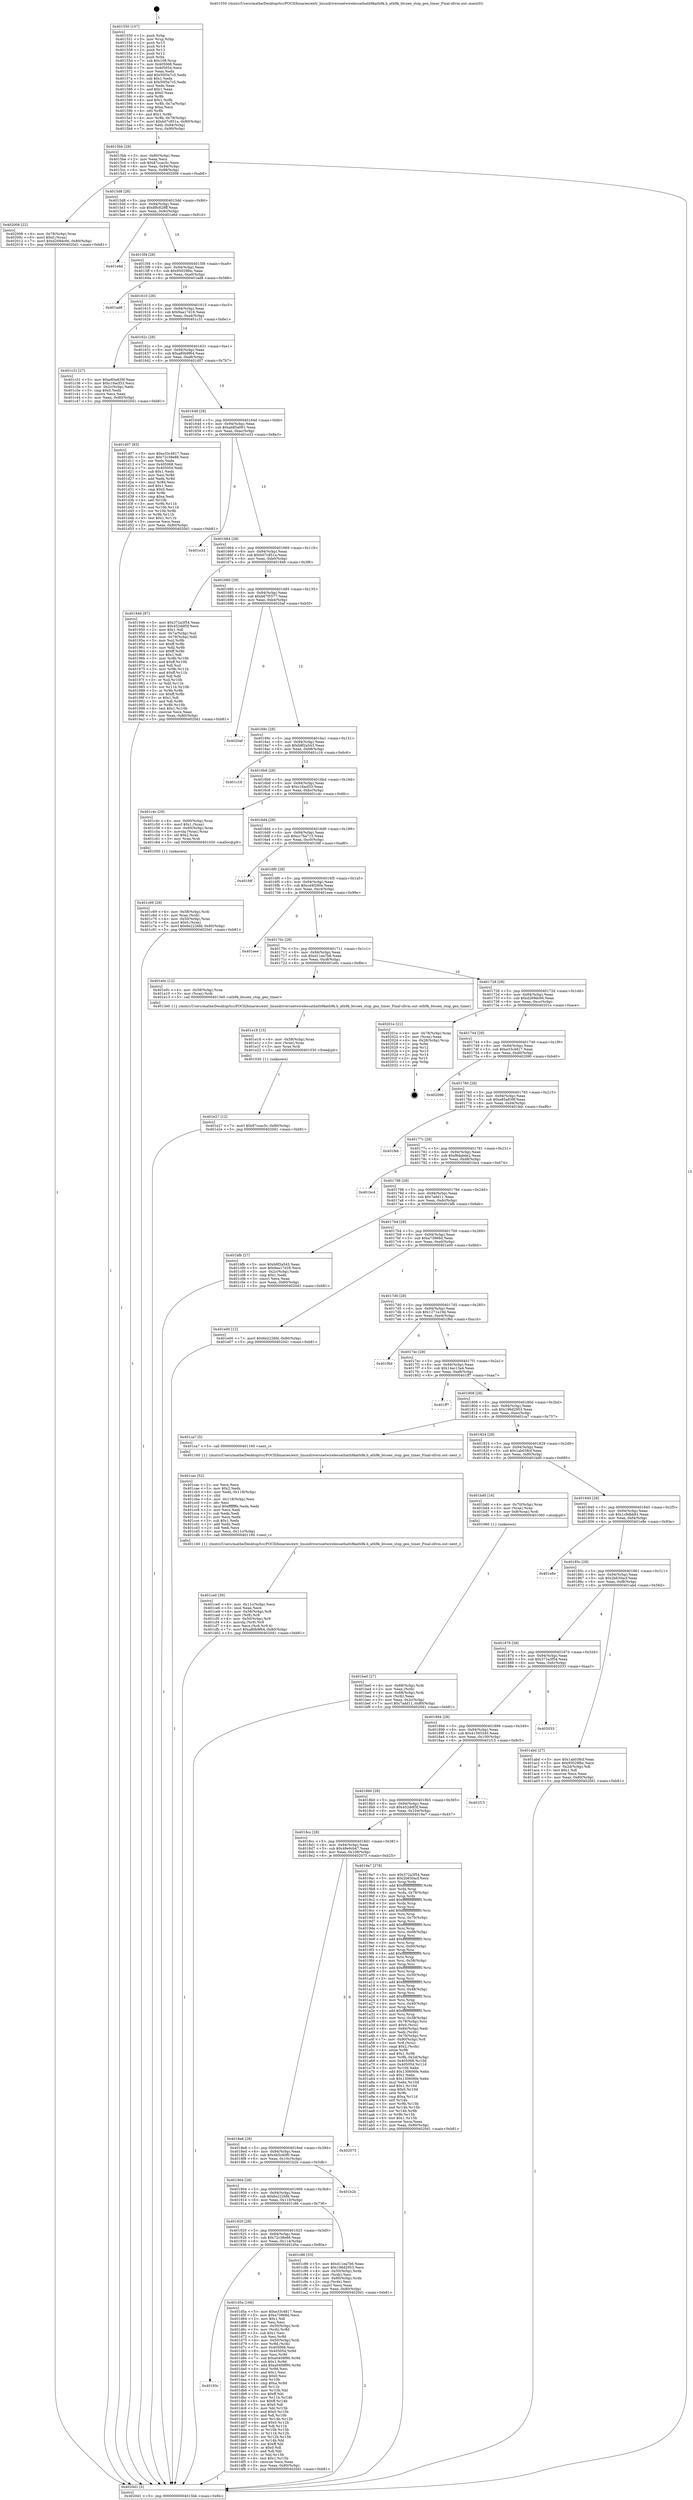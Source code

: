 digraph "0x401550" {
  label = "0x401550 (/mnt/c/Users/mathe/Desktop/tcc/POCII/binaries/extr_linuxdriversnetwirelessathath9kath9k.h_ath9k_btcoex_stop_gen_timer_Final-ollvm.out::main(0))"
  labelloc = "t"
  node[shape=record]

  Entry [label="",width=0.3,height=0.3,shape=circle,fillcolor=black,style=filled]
  "0x4015bb" [label="{
     0x4015bb [29]\l
     | [instrs]\l
     &nbsp;&nbsp;0x4015bb \<+3\>: mov -0x80(%rbp),%eax\l
     &nbsp;&nbsp;0x4015be \<+2\>: mov %eax,%ecx\l
     &nbsp;&nbsp;0x4015c0 \<+6\>: sub $0x87ccac5c,%ecx\l
     &nbsp;&nbsp;0x4015c6 \<+6\>: mov %eax,-0x94(%rbp)\l
     &nbsp;&nbsp;0x4015cc \<+6\>: mov %ecx,-0x98(%rbp)\l
     &nbsp;&nbsp;0x4015d2 \<+6\>: je 0000000000402008 \<main+0xab8\>\l
  }"]
  "0x402008" [label="{
     0x402008 [22]\l
     | [instrs]\l
     &nbsp;&nbsp;0x402008 \<+4\>: mov -0x78(%rbp),%rax\l
     &nbsp;&nbsp;0x40200c \<+6\>: movl $0x0,(%rax)\l
     &nbsp;&nbsp;0x402012 \<+7\>: movl $0xd269dc66,-0x80(%rbp)\l
     &nbsp;&nbsp;0x402019 \<+5\>: jmp 00000000004020d1 \<main+0xb81\>\l
  }"]
  "0x4015d8" [label="{
     0x4015d8 [28]\l
     | [instrs]\l
     &nbsp;&nbsp;0x4015d8 \<+5\>: jmp 00000000004015dd \<main+0x8d\>\l
     &nbsp;&nbsp;0x4015dd \<+6\>: mov -0x94(%rbp),%eax\l
     &nbsp;&nbsp;0x4015e3 \<+5\>: sub $0x88c828ff,%eax\l
     &nbsp;&nbsp;0x4015e8 \<+6\>: mov %eax,-0x9c(%rbp)\l
     &nbsp;&nbsp;0x4015ee \<+6\>: je 0000000000401e6d \<main+0x91d\>\l
  }"]
  Exit [label="",width=0.3,height=0.3,shape=circle,fillcolor=black,style=filled,peripheries=2]
  "0x401e6d" [label="{
     0x401e6d\l
  }", style=dashed]
  "0x4015f4" [label="{
     0x4015f4 [28]\l
     | [instrs]\l
     &nbsp;&nbsp;0x4015f4 \<+5\>: jmp 00000000004015f9 \<main+0xa9\>\l
     &nbsp;&nbsp;0x4015f9 \<+6\>: mov -0x94(%rbp),%eax\l
     &nbsp;&nbsp;0x4015ff \<+5\>: sub $0x95029fbc,%eax\l
     &nbsp;&nbsp;0x401604 \<+6\>: mov %eax,-0xa0(%rbp)\l
     &nbsp;&nbsp;0x40160a \<+6\>: je 0000000000401ad8 \<main+0x588\>\l
  }"]
  "0x401e27" [label="{
     0x401e27 [12]\l
     | [instrs]\l
     &nbsp;&nbsp;0x401e27 \<+7\>: movl $0x87ccac5c,-0x80(%rbp)\l
     &nbsp;&nbsp;0x401e2e \<+5\>: jmp 00000000004020d1 \<main+0xb81\>\l
  }"]
  "0x401ad8" [label="{
     0x401ad8\l
  }", style=dashed]
  "0x401610" [label="{
     0x401610 [28]\l
     | [instrs]\l
     &nbsp;&nbsp;0x401610 \<+5\>: jmp 0000000000401615 \<main+0xc5\>\l
     &nbsp;&nbsp;0x401615 \<+6\>: mov -0x94(%rbp),%eax\l
     &nbsp;&nbsp;0x40161b \<+5\>: sub $0x9aa17d16,%eax\l
     &nbsp;&nbsp;0x401620 \<+6\>: mov %eax,-0xa4(%rbp)\l
     &nbsp;&nbsp;0x401626 \<+6\>: je 0000000000401c31 \<main+0x6e1\>\l
  }"]
  "0x401e18" [label="{
     0x401e18 [15]\l
     | [instrs]\l
     &nbsp;&nbsp;0x401e18 \<+4\>: mov -0x58(%rbp),%rax\l
     &nbsp;&nbsp;0x401e1c \<+3\>: mov (%rax),%rax\l
     &nbsp;&nbsp;0x401e1f \<+3\>: mov %rax,%rdi\l
     &nbsp;&nbsp;0x401e22 \<+5\>: call 0000000000401030 \<free@plt\>\l
     | [calls]\l
     &nbsp;&nbsp;0x401030 \{1\} (unknown)\l
  }"]
  "0x401c31" [label="{
     0x401c31 [27]\l
     | [instrs]\l
     &nbsp;&nbsp;0x401c31 \<+5\>: mov $0xe85a839f,%eax\l
     &nbsp;&nbsp;0x401c36 \<+5\>: mov $0xc16acf33,%ecx\l
     &nbsp;&nbsp;0x401c3b \<+3\>: mov -0x2c(%rbp),%edx\l
     &nbsp;&nbsp;0x401c3e \<+3\>: cmp $0x0,%edx\l
     &nbsp;&nbsp;0x401c41 \<+3\>: cmove %ecx,%eax\l
     &nbsp;&nbsp;0x401c44 \<+3\>: mov %eax,-0x80(%rbp)\l
     &nbsp;&nbsp;0x401c47 \<+5\>: jmp 00000000004020d1 \<main+0xb81\>\l
  }"]
  "0x40162c" [label="{
     0x40162c [28]\l
     | [instrs]\l
     &nbsp;&nbsp;0x40162c \<+5\>: jmp 0000000000401631 \<main+0xe1\>\l
     &nbsp;&nbsp;0x401631 \<+6\>: mov -0x94(%rbp),%eax\l
     &nbsp;&nbsp;0x401637 \<+5\>: sub $0xa80b9f64,%eax\l
     &nbsp;&nbsp;0x40163c \<+6\>: mov %eax,-0xa8(%rbp)\l
     &nbsp;&nbsp;0x401642 \<+6\>: je 0000000000401d07 \<main+0x7b7\>\l
  }"]
  "0x40193c" [label="{
     0x40193c\l
  }", style=dashed]
  "0x401d07" [label="{
     0x401d07 [83]\l
     | [instrs]\l
     &nbsp;&nbsp;0x401d07 \<+5\>: mov $0xe33c4817,%eax\l
     &nbsp;&nbsp;0x401d0c \<+5\>: mov $0x72c38e88,%ecx\l
     &nbsp;&nbsp;0x401d11 \<+2\>: xor %edx,%edx\l
     &nbsp;&nbsp;0x401d13 \<+7\>: mov 0x405068,%esi\l
     &nbsp;&nbsp;0x401d1a \<+7\>: mov 0x405054,%edi\l
     &nbsp;&nbsp;0x401d21 \<+3\>: sub $0x1,%edx\l
     &nbsp;&nbsp;0x401d24 \<+3\>: mov %esi,%r8d\l
     &nbsp;&nbsp;0x401d27 \<+3\>: add %edx,%r8d\l
     &nbsp;&nbsp;0x401d2a \<+4\>: imul %r8d,%esi\l
     &nbsp;&nbsp;0x401d2e \<+3\>: and $0x1,%esi\l
     &nbsp;&nbsp;0x401d31 \<+3\>: cmp $0x0,%esi\l
     &nbsp;&nbsp;0x401d34 \<+4\>: sete %r9b\l
     &nbsp;&nbsp;0x401d38 \<+3\>: cmp $0xa,%edi\l
     &nbsp;&nbsp;0x401d3b \<+4\>: setl %r10b\l
     &nbsp;&nbsp;0x401d3f \<+3\>: mov %r9b,%r11b\l
     &nbsp;&nbsp;0x401d42 \<+3\>: and %r10b,%r11b\l
     &nbsp;&nbsp;0x401d45 \<+3\>: xor %r10b,%r9b\l
     &nbsp;&nbsp;0x401d48 \<+3\>: or %r9b,%r11b\l
     &nbsp;&nbsp;0x401d4b \<+4\>: test $0x1,%r11b\l
     &nbsp;&nbsp;0x401d4f \<+3\>: cmovne %ecx,%eax\l
     &nbsp;&nbsp;0x401d52 \<+3\>: mov %eax,-0x80(%rbp)\l
     &nbsp;&nbsp;0x401d55 \<+5\>: jmp 00000000004020d1 \<main+0xb81\>\l
  }"]
  "0x401648" [label="{
     0x401648 [28]\l
     | [instrs]\l
     &nbsp;&nbsp;0x401648 \<+5\>: jmp 000000000040164d \<main+0xfd\>\l
     &nbsp;&nbsp;0x40164d \<+6\>: mov -0x94(%rbp),%eax\l
     &nbsp;&nbsp;0x401653 \<+5\>: sub $0xab85a091,%eax\l
     &nbsp;&nbsp;0x401658 \<+6\>: mov %eax,-0xac(%rbp)\l
     &nbsp;&nbsp;0x40165e \<+6\>: je 0000000000401e33 \<main+0x8e3\>\l
  }"]
  "0x401d5a" [label="{
     0x401d5a [166]\l
     | [instrs]\l
     &nbsp;&nbsp;0x401d5a \<+5\>: mov $0xe33c4817,%eax\l
     &nbsp;&nbsp;0x401d5f \<+5\>: mov $0xa73868d,%ecx\l
     &nbsp;&nbsp;0x401d64 \<+2\>: mov $0x1,%dl\l
     &nbsp;&nbsp;0x401d66 \<+2\>: xor %esi,%esi\l
     &nbsp;&nbsp;0x401d68 \<+4\>: mov -0x50(%rbp),%rdi\l
     &nbsp;&nbsp;0x401d6c \<+3\>: mov (%rdi),%r8d\l
     &nbsp;&nbsp;0x401d6f \<+3\>: sub $0x1,%esi\l
     &nbsp;&nbsp;0x401d72 \<+3\>: sub %esi,%r8d\l
     &nbsp;&nbsp;0x401d75 \<+4\>: mov -0x50(%rbp),%rdi\l
     &nbsp;&nbsp;0x401d79 \<+3\>: mov %r8d,(%rdi)\l
     &nbsp;&nbsp;0x401d7c \<+7\>: mov 0x405068,%esi\l
     &nbsp;&nbsp;0x401d83 \<+8\>: mov 0x405054,%r8d\l
     &nbsp;&nbsp;0x401d8b \<+3\>: mov %esi,%r9d\l
     &nbsp;&nbsp;0x401d8e \<+7\>: sub $0xa0409f90,%r9d\l
     &nbsp;&nbsp;0x401d95 \<+4\>: sub $0x1,%r9d\l
     &nbsp;&nbsp;0x401d99 \<+7\>: add $0xa0409f90,%r9d\l
     &nbsp;&nbsp;0x401da0 \<+4\>: imul %r9d,%esi\l
     &nbsp;&nbsp;0x401da4 \<+3\>: and $0x1,%esi\l
     &nbsp;&nbsp;0x401da7 \<+3\>: cmp $0x0,%esi\l
     &nbsp;&nbsp;0x401daa \<+4\>: sete %r10b\l
     &nbsp;&nbsp;0x401dae \<+4\>: cmp $0xa,%r8d\l
     &nbsp;&nbsp;0x401db2 \<+4\>: setl %r11b\l
     &nbsp;&nbsp;0x401db6 \<+3\>: mov %r10b,%bl\l
     &nbsp;&nbsp;0x401db9 \<+3\>: xor $0xff,%bl\l
     &nbsp;&nbsp;0x401dbc \<+3\>: mov %r11b,%r14b\l
     &nbsp;&nbsp;0x401dbf \<+4\>: xor $0xff,%r14b\l
     &nbsp;&nbsp;0x401dc3 \<+3\>: xor $0x0,%dl\l
     &nbsp;&nbsp;0x401dc6 \<+3\>: mov %bl,%r15b\l
     &nbsp;&nbsp;0x401dc9 \<+4\>: and $0x0,%r15b\l
     &nbsp;&nbsp;0x401dcd \<+3\>: and %dl,%r10b\l
     &nbsp;&nbsp;0x401dd0 \<+3\>: mov %r14b,%r12b\l
     &nbsp;&nbsp;0x401dd3 \<+4\>: and $0x0,%r12b\l
     &nbsp;&nbsp;0x401dd7 \<+3\>: and %dl,%r11b\l
     &nbsp;&nbsp;0x401dda \<+3\>: or %r10b,%r15b\l
     &nbsp;&nbsp;0x401ddd \<+3\>: or %r11b,%r12b\l
     &nbsp;&nbsp;0x401de0 \<+3\>: xor %r12b,%r15b\l
     &nbsp;&nbsp;0x401de3 \<+3\>: or %r14b,%bl\l
     &nbsp;&nbsp;0x401de6 \<+3\>: xor $0xff,%bl\l
     &nbsp;&nbsp;0x401de9 \<+3\>: or $0x0,%dl\l
     &nbsp;&nbsp;0x401dec \<+2\>: and %dl,%bl\l
     &nbsp;&nbsp;0x401dee \<+3\>: or %bl,%r15b\l
     &nbsp;&nbsp;0x401df1 \<+4\>: test $0x1,%r15b\l
     &nbsp;&nbsp;0x401df5 \<+3\>: cmovne %ecx,%eax\l
     &nbsp;&nbsp;0x401df8 \<+3\>: mov %eax,-0x80(%rbp)\l
     &nbsp;&nbsp;0x401dfb \<+5\>: jmp 00000000004020d1 \<main+0xb81\>\l
  }"]
  "0x401e33" [label="{
     0x401e33\l
  }", style=dashed]
  "0x401664" [label="{
     0x401664 [28]\l
     | [instrs]\l
     &nbsp;&nbsp;0x401664 \<+5\>: jmp 0000000000401669 \<main+0x119\>\l
     &nbsp;&nbsp;0x401669 \<+6\>: mov -0x94(%rbp),%eax\l
     &nbsp;&nbsp;0x40166f \<+5\>: sub $0xb07c851a,%eax\l
     &nbsp;&nbsp;0x401674 \<+6\>: mov %eax,-0xb0(%rbp)\l
     &nbsp;&nbsp;0x40167a \<+6\>: je 0000000000401946 \<main+0x3f6\>\l
  }"]
  "0x401ce0" [label="{
     0x401ce0 [39]\l
     | [instrs]\l
     &nbsp;&nbsp;0x401ce0 \<+6\>: mov -0x11c(%rbp),%ecx\l
     &nbsp;&nbsp;0x401ce6 \<+3\>: imul %eax,%ecx\l
     &nbsp;&nbsp;0x401ce9 \<+4\>: mov -0x58(%rbp),%r8\l
     &nbsp;&nbsp;0x401ced \<+3\>: mov (%r8),%r8\l
     &nbsp;&nbsp;0x401cf0 \<+4\>: mov -0x50(%rbp),%r9\l
     &nbsp;&nbsp;0x401cf4 \<+3\>: movslq (%r9),%r9\l
     &nbsp;&nbsp;0x401cf7 \<+4\>: mov %ecx,(%r8,%r9,4)\l
     &nbsp;&nbsp;0x401cfb \<+7\>: movl $0xa80b9f64,-0x80(%rbp)\l
     &nbsp;&nbsp;0x401d02 \<+5\>: jmp 00000000004020d1 \<main+0xb81\>\l
  }"]
  "0x401946" [label="{
     0x401946 [97]\l
     | [instrs]\l
     &nbsp;&nbsp;0x401946 \<+5\>: mov $0x372a3f54,%eax\l
     &nbsp;&nbsp;0x40194b \<+5\>: mov $0x452ddf3f,%ecx\l
     &nbsp;&nbsp;0x401950 \<+2\>: mov $0x1,%dl\l
     &nbsp;&nbsp;0x401952 \<+4\>: mov -0x7a(%rbp),%sil\l
     &nbsp;&nbsp;0x401956 \<+4\>: mov -0x79(%rbp),%dil\l
     &nbsp;&nbsp;0x40195a \<+3\>: mov %sil,%r8b\l
     &nbsp;&nbsp;0x40195d \<+4\>: xor $0xff,%r8b\l
     &nbsp;&nbsp;0x401961 \<+3\>: mov %dil,%r9b\l
     &nbsp;&nbsp;0x401964 \<+4\>: xor $0xff,%r9b\l
     &nbsp;&nbsp;0x401968 \<+3\>: xor $0x1,%dl\l
     &nbsp;&nbsp;0x40196b \<+3\>: mov %r8b,%r10b\l
     &nbsp;&nbsp;0x40196e \<+4\>: and $0xff,%r10b\l
     &nbsp;&nbsp;0x401972 \<+3\>: and %dl,%sil\l
     &nbsp;&nbsp;0x401975 \<+3\>: mov %r9b,%r11b\l
     &nbsp;&nbsp;0x401978 \<+4\>: and $0xff,%r11b\l
     &nbsp;&nbsp;0x40197c \<+3\>: and %dl,%dil\l
     &nbsp;&nbsp;0x40197f \<+3\>: or %sil,%r10b\l
     &nbsp;&nbsp;0x401982 \<+3\>: or %dil,%r11b\l
     &nbsp;&nbsp;0x401985 \<+3\>: xor %r11b,%r10b\l
     &nbsp;&nbsp;0x401988 \<+3\>: or %r9b,%r8b\l
     &nbsp;&nbsp;0x40198b \<+4\>: xor $0xff,%r8b\l
     &nbsp;&nbsp;0x40198f \<+3\>: or $0x1,%dl\l
     &nbsp;&nbsp;0x401992 \<+3\>: and %dl,%r8b\l
     &nbsp;&nbsp;0x401995 \<+3\>: or %r8b,%r10b\l
     &nbsp;&nbsp;0x401998 \<+4\>: test $0x1,%r10b\l
     &nbsp;&nbsp;0x40199c \<+3\>: cmovne %ecx,%eax\l
     &nbsp;&nbsp;0x40199f \<+3\>: mov %eax,-0x80(%rbp)\l
     &nbsp;&nbsp;0x4019a2 \<+5\>: jmp 00000000004020d1 \<main+0xb81\>\l
  }"]
  "0x401680" [label="{
     0x401680 [28]\l
     | [instrs]\l
     &nbsp;&nbsp;0x401680 \<+5\>: jmp 0000000000401685 \<main+0x135\>\l
     &nbsp;&nbsp;0x401685 \<+6\>: mov -0x94(%rbp),%eax\l
     &nbsp;&nbsp;0x40168b \<+5\>: sub $0xb67f5577,%eax\l
     &nbsp;&nbsp;0x401690 \<+6\>: mov %eax,-0xb4(%rbp)\l
     &nbsp;&nbsp;0x401696 \<+6\>: je 00000000004020af \<main+0xb5f\>\l
  }"]
  "0x4020d1" [label="{
     0x4020d1 [5]\l
     | [instrs]\l
     &nbsp;&nbsp;0x4020d1 \<+5\>: jmp 00000000004015bb \<main+0x6b\>\l
  }"]
  "0x401550" [label="{
     0x401550 [107]\l
     | [instrs]\l
     &nbsp;&nbsp;0x401550 \<+1\>: push %rbp\l
     &nbsp;&nbsp;0x401551 \<+3\>: mov %rsp,%rbp\l
     &nbsp;&nbsp;0x401554 \<+2\>: push %r15\l
     &nbsp;&nbsp;0x401556 \<+2\>: push %r14\l
     &nbsp;&nbsp;0x401558 \<+2\>: push %r13\l
     &nbsp;&nbsp;0x40155a \<+2\>: push %r12\l
     &nbsp;&nbsp;0x40155c \<+1\>: push %rbx\l
     &nbsp;&nbsp;0x40155d \<+7\>: sub $0x108,%rsp\l
     &nbsp;&nbsp;0x401564 \<+7\>: mov 0x405068,%eax\l
     &nbsp;&nbsp;0x40156b \<+7\>: mov 0x405054,%ecx\l
     &nbsp;&nbsp;0x401572 \<+2\>: mov %eax,%edx\l
     &nbsp;&nbsp;0x401574 \<+6\>: add $0x50f3a7c5,%edx\l
     &nbsp;&nbsp;0x40157a \<+3\>: sub $0x1,%edx\l
     &nbsp;&nbsp;0x40157d \<+6\>: sub $0x50f3a7c5,%edx\l
     &nbsp;&nbsp;0x401583 \<+3\>: imul %edx,%eax\l
     &nbsp;&nbsp;0x401586 \<+3\>: and $0x1,%eax\l
     &nbsp;&nbsp;0x401589 \<+3\>: cmp $0x0,%eax\l
     &nbsp;&nbsp;0x40158c \<+4\>: sete %r8b\l
     &nbsp;&nbsp;0x401590 \<+4\>: and $0x1,%r8b\l
     &nbsp;&nbsp;0x401594 \<+4\>: mov %r8b,-0x7a(%rbp)\l
     &nbsp;&nbsp;0x401598 \<+3\>: cmp $0xa,%ecx\l
     &nbsp;&nbsp;0x40159b \<+4\>: setl %r8b\l
     &nbsp;&nbsp;0x40159f \<+4\>: and $0x1,%r8b\l
     &nbsp;&nbsp;0x4015a3 \<+4\>: mov %r8b,-0x79(%rbp)\l
     &nbsp;&nbsp;0x4015a7 \<+7\>: movl $0xb07c851a,-0x80(%rbp)\l
     &nbsp;&nbsp;0x4015ae \<+6\>: mov %edi,-0x84(%rbp)\l
     &nbsp;&nbsp;0x4015b4 \<+7\>: mov %rsi,-0x90(%rbp)\l
  }"]
  "0x401cac" [label="{
     0x401cac [52]\l
     | [instrs]\l
     &nbsp;&nbsp;0x401cac \<+2\>: xor %ecx,%ecx\l
     &nbsp;&nbsp;0x401cae \<+5\>: mov $0x2,%edx\l
     &nbsp;&nbsp;0x401cb3 \<+6\>: mov %edx,-0x118(%rbp)\l
     &nbsp;&nbsp;0x401cb9 \<+1\>: cltd\l
     &nbsp;&nbsp;0x401cba \<+6\>: mov -0x118(%rbp),%esi\l
     &nbsp;&nbsp;0x401cc0 \<+2\>: idiv %esi\l
     &nbsp;&nbsp;0x401cc2 \<+6\>: imul $0xfffffffe,%edx,%edx\l
     &nbsp;&nbsp;0x401cc8 \<+2\>: mov %ecx,%edi\l
     &nbsp;&nbsp;0x401cca \<+2\>: sub %edx,%edi\l
     &nbsp;&nbsp;0x401ccc \<+2\>: mov %ecx,%edx\l
     &nbsp;&nbsp;0x401cce \<+3\>: sub $0x1,%edx\l
     &nbsp;&nbsp;0x401cd1 \<+2\>: add %edx,%edi\l
     &nbsp;&nbsp;0x401cd3 \<+2\>: sub %edi,%ecx\l
     &nbsp;&nbsp;0x401cd5 \<+6\>: mov %ecx,-0x11c(%rbp)\l
     &nbsp;&nbsp;0x401cdb \<+5\>: call 0000000000401160 \<next_i\>\l
     | [calls]\l
     &nbsp;&nbsp;0x401160 \{1\} (/mnt/c/Users/mathe/Desktop/tcc/POCII/binaries/extr_linuxdriversnetwirelessathath9kath9k.h_ath9k_btcoex_stop_gen_timer_Final-ollvm.out::next_i)\l
  }"]
  "0x4020af" [label="{
     0x4020af\l
  }", style=dashed]
  "0x40169c" [label="{
     0x40169c [28]\l
     | [instrs]\l
     &nbsp;&nbsp;0x40169c \<+5\>: jmp 00000000004016a1 \<main+0x151\>\l
     &nbsp;&nbsp;0x4016a1 \<+6\>: mov -0x94(%rbp),%eax\l
     &nbsp;&nbsp;0x4016a7 \<+5\>: sub $0xb8f2a543,%eax\l
     &nbsp;&nbsp;0x4016ac \<+6\>: mov %eax,-0xb8(%rbp)\l
     &nbsp;&nbsp;0x4016b2 \<+6\>: je 0000000000401c16 \<main+0x6c6\>\l
  }"]
  "0x401920" [label="{
     0x401920 [28]\l
     | [instrs]\l
     &nbsp;&nbsp;0x401920 \<+5\>: jmp 0000000000401925 \<main+0x3d5\>\l
     &nbsp;&nbsp;0x401925 \<+6\>: mov -0x94(%rbp),%eax\l
     &nbsp;&nbsp;0x40192b \<+5\>: sub $0x72c38e88,%eax\l
     &nbsp;&nbsp;0x401930 \<+6\>: mov %eax,-0x114(%rbp)\l
     &nbsp;&nbsp;0x401936 \<+6\>: je 0000000000401d5a \<main+0x80a\>\l
  }"]
  "0x401c16" [label="{
     0x401c16\l
  }", style=dashed]
  "0x4016b8" [label="{
     0x4016b8 [28]\l
     | [instrs]\l
     &nbsp;&nbsp;0x4016b8 \<+5\>: jmp 00000000004016bd \<main+0x16d\>\l
     &nbsp;&nbsp;0x4016bd \<+6\>: mov -0x94(%rbp),%eax\l
     &nbsp;&nbsp;0x4016c3 \<+5\>: sub $0xc16acf33,%eax\l
     &nbsp;&nbsp;0x4016c8 \<+6\>: mov %eax,-0xbc(%rbp)\l
     &nbsp;&nbsp;0x4016ce \<+6\>: je 0000000000401c4c \<main+0x6fc\>\l
  }"]
  "0x401c86" [label="{
     0x401c86 [33]\l
     | [instrs]\l
     &nbsp;&nbsp;0x401c86 \<+5\>: mov $0xd11ea7b6,%eax\l
     &nbsp;&nbsp;0x401c8b \<+5\>: mov $0x196d2953,%ecx\l
     &nbsp;&nbsp;0x401c90 \<+4\>: mov -0x50(%rbp),%rdx\l
     &nbsp;&nbsp;0x401c94 \<+2\>: mov (%rdx),%esi\l
     &nbsp;&nbsp;0x401c96 \<+4\>: mov -0x60(%rbp),%rdx\l
     &nbsp;&nbsp;0x401c9a \<+2\>: cmp (%rdx),%esi\l
     &nbsp;&nbsp;0x401c9c \<+3\>: cmovl %ecx,%eax\l
     &nbsp;&nbsp;0x401c9f \<+3\>: mov %eax,-0x80(%rbp)\l
     &nbsp;&nbsp;0x401ca2 \<+5\>: jmp 00000000004020d1 \<main+0xb81\>\l
  }"]
  "0x401c4c" [label="{
     0x401c4c [29]\l
     | [instrs]\l
     &nbsp;&nbsp;0x401c4c \<+4\>: mov -0x60(%rbp),%rax\l
     &nbsp;&nbsp;0x401c50 \<+6\>: movl $0x1,(%rax)\l
     &nbsp;&nbsp;0x401c56 \<+4\>: mov -0x60(%rbp),%rax\l
     &nbsp;&nbsp;0x401c5a \<+3\>: movslq (%rax),%rax\l
     &nbsp;&nbsp;0x401c5d \<+4\>: shl $0x2,%rax\l
     &nbsp;&nbsp;0x401c61 \<+3\>: mov %rax,%rdi\l
     &nbsp;&nbsp;0x401c64 \<+5\>: call 0000000000401050 \<malloc@plt\>\l
     | [calls]\l
     &nbsp;&nbsp;0x401050 \{1\} (unknown)\l
  }"]
  "0x4016d4" [label="{
     0x4016d4 [28]\l
     | [instrs]\l
     &nbsp;&nbsp;0x4016d4 \<+5\>: jmp 00000000004016d9 \<main+0x189\>\l
     &nbsp;&nbsp;0x4016d9 \<+6\>: mov -0x94(%rbp),%eax\l
     &nbsp;&nbsp;0x4016df \<+5\>: sub $0xcc7ba715,%eax\l
     &nbsp;&nbsp;0x4016e4 \<+6\>: mov %eax,-0xc0(%rbp)\l
     &nbsp;&nbsp;0x4016ea \<+6\>: je 0000000000401fdf \<main+0xa8f\>\l
  }"]
  "0x401904" [label="{
     0x401904 [28]\l
     | [instrs]\l
     &nbsp;&nbsp;0x401904 \<+5\>: jmp 0000000000401909 \<main+0x3b9\>\l
     &nbsp;&nbsp;0x401909 \<+6\>: mov -0x94(%rbp),%eax\l
     &nbsp;&nbsp;0x40190f \<+5\>: sub $0x6e2226fd,%eax\l
     &nbsp;&nbsp;0x401914 \<+6\>: mov %eax,-0x110(%rbp)\l
     &nbsp;&nbsp;0x40191a \<+6\>: je 0000000000401c86 \<main+0x736\>\l
  }"]
  "0x401fdf" [label="{
     0x401fdf\l
  }", style=dashed]
  "0x4016f0" [label="{
     0x4016f0 [28]\l
     | [instrs]\l
     &nbsp;&nbsp;0x4016f0 \<+5\>: jmp 00000000004016f5 \<main+0x1a5\>\l
     &nbsp;&nbsp;0x4016f5 \<+6\>: mov -0x94(%rbp),%eax\l
     &nbsp;&nbsp;0x4016fb \<+5\>: sub $0xcd4f280e,%eax\l
     &nbsp;&nbsp;0x401700 \<+6\>: mov %eax,-0xc4(%rbp)\l
     &nbsp;&nbsp;0x401706 \<+6\>: je 0000000000401eee \<main+0x99e\>\l
  }"]
  "0x401b2b" [label="{
     0x401b2b\l
  }", style=dashed]
  "0x401eee" [label="{
     0x401eee\l
  }", style=dashed]
  "0x40170c" [label="{
     0x40170c [28]\l
     | [instrs]\l
     &nbsp;&nbsp;0x40170c \<+5\>: jmp 0000000000401711 \<main+0x1c1\>\l
     &nbsp;&nbsp;0x401711 \<+6\>: mov -0x94(%rbp),%eax\l
     &nbsp;&nbsp;0x401717 \<+5\>: sub $0xd11ea7b6,%eax\l
     &nbsp;&nbsp;0x40171c \<+6\>: mov %eax,-0xc8(%rbp)\l
     &nbsp;&nbsp;0x401722 \<+6\>: je 0000000000401e0c \<main+0x8bc\>\l
  }"]
  "0x4018e8" [label="{
     0x4018e8 [28]\l
     | [instrs]\l
     &nbsp;&nbsp;0x4018e8 \<+5\>: jmp 00000000004018ed \<main+0x39d\>\l
     &nbsp;&nbsp;0x4018ed \<+6\>: mov -0x94(%rbp),%eax\l
     &nbsp;&nbsp;0x4018f3 \<+5\>: sub $0x4b5c40f0,%eax\l
     &nbsp;&nbsp;0x4018f8 \<+6\>: mov %eax,-0x10c(%rbp)\l
     &nbsp;&nbsp;0x4018fe \<+6\>: je 0000000000401b2b \<main+0x5db\>\l
  }"]
  "0x401e0c" [label="{
     0x401e0c [12]\l
     | [instrs]\l
     &nbsp;&nbsp;0x401e0c \<+4\>: mov -0x58(%rbp),%rax\l
     &nbsp;&nbsp;0x401e10 \<+3\>: mov (%rax),%rdi\l
     &nbsp;&nbsp;0x401e13 \<+5\>: call 00000000004013e0 \<ath9k_btcoex_stop_gen_timer\>\l
     | [calls]\l
     &nbsp;&nbsp;0x4013e0 \{1\} (/mnt/c/Users/mathe/Desktop/tcc/POCII/binaries/extr_linuxdriversnetwirelessathath9kath9k.h_ath9k_btcoex_stop_gen_timer_Final-ollvm.out::ath9k_btcoex_stop_gen_timer)\l
  }"]
  "0x401728" [label="{
     0x401728 [28]\l
     | [instrs]\l
     &nbsp;&nbsp;0x401728 \<+5\>: jmp 000000000040172d \<main+0x1dd\>\l
     &nbsp;&nbsp;0x40172d \<+6\>: mov -0x94(%rbp),%eax\l
     &nbsp;&nbsp;0x401733 \<+5\>: sub $0xd269dc66,%eax\l
     &nbsp;&nbsp;0x401738 \<+6\>: mov %eax,-0xcc(%rbp)\l
     &nbsp;&nbsp;0x40173e \<+6\>: je 000000000040201e \<main+0xace\>\l
  }"]
  "0x402075" [label="{
     0x402075\l
  }", style=dashed]
  "0x40201e" [label="{
     0x40201e [21]\l
     | [instrs]\l
     &nbsp;&nbsp;0x40201e \<+4\>: mov -0x78(%rbp),%rax\l
     &nbsp;&nbsp;0x402022 \<+2\>: mov (%rax),%eax\l
     &nbsp;&nbsp;0x402024 \<+4\>: lea -0x28(%rbp),%rsp\l
     &nbsp;&nbsp;0x402028 \<+1\>: pop %rbx\l
     &nbsp;&nbsp;0x402029 \<+2\>: pop %r12\l
     &nbsp;&nbsp;0x40202b \<+2\>: pop %r13\l
     &nbsp;&nbsp;0x40202d \<+2\>: pop %r14\l
     &nbsp;&nbsp;0x40202f \<+2\>: pop %r15\l
     &nbsp;&nbsp;0x402031 \<+1\>: pop %rbp\l
     &nbsp;&nbsp;0x402032 \<+1\>: ret\l
  }"]
  "0x401744" [label="{
     0x401744 [28]\l
     | [instrs]\l
     &nbsp;&nbsp;0x401744 \<+5\>: jmp 0000000000401749 \<main+0x1f9\>\l
     &nbsp;&nbsp;0x401749 \<+6\>: mov -0x94(%rbp),%eax\l
     &nbsp;&nbsp;0x40174f \<+5\>: sub $0xe33c4817,%eax\l
     &nbsp;&nbsp;0x401754 \<+6\>: mov %eax,-0xd0(%rbp)\l
     &nbsp;&nbsp;0x40175a \<+6\>: je 0000000000402090 \<main+0xb40\>\l
  }"]
  "0x401c69" [label="{
     0x401c69 [29]\l
     | [instrs]\l
     &nbsp;&nbsp;0x401c69 \<+4\>: mov -0x58(%rbp),%rdi\l
     &nbsp;&nbsp;0x401c6d \<+3\>: mov %rax,(%rdi)\l
     &nbsp;&nbsp;0x401c70 \<+4\>: mov -0x50(%rbp),%rax\l
     &nbsp;&nbsp;0x401c74 \<+6\>: movl $0x0,(%rax)\l
     &nbsp;&nbsp;0x401c7a \<+7\>: movl $0x6e2226fd,-0x80(%rbp)\l
     &nbsp;&nbsp;0x401c81 \<+5\>: jmp 00000000004020d1 \<main+0xb81\>\l
  }"]
  "0x402090" [label="{
     0x402090\l
  }", style=dashed]
  "0x401760" [label="{
     0x401760 [28]\l
     | [instrs]\l
     &nbsp;&nbsp;0x401760 \<+5\>: jmp 0000000000401765 \<main+0x215\>\l
     &nbsp;&nbsp;0x401765 \<+6\>: mov -0x94(%rbp),%eax\l
     &nbsp;&nbsp;0x40176b \<+5\>: sub $0xe85a839f,%eax\l
     &nbsp;&nbsp;0x401770 \<+6\>: mov %eax,-0xd4(%rbp)\l
     &nbsp;&nbsp;0x401776 \<+6\>: je 0000000000401feb \<main+0xa9b\>\l
  }"]
  "0x401be0" [label="{
     0x401be0 [27]\l
     | [instrs]\l
     &nbsp;&nbsp;0x401be0 \<+4\>: mov -0x68(%rbp),%rdi\l
     &nbsp;&nbsp;0x401be4 \<+2\>: mov %eax,(%rdi)\l
     &nbsp;&nbsp;0x401be6 \<+4\>: mov -0x68(%rbp),%rdi\l
     &nbsp;&nbsp;0x401bea \<+2\>: mov (%rdi),%eax\l
     &nbsp;&nbsp;0x401bec \<+3\>: mov %eax,-0x2c(%rbp)\l
     &nbsp;&nbsp;0x401bef \<+7\>: movl $0x7add11,-0x80(%rbp)\l
     &nbsp;&nbsp;0x401bf6 \<+5\>: jmp 00000000004020d1 \<main+0xb81\>\l
  }"]
  "0x401feb" [label="{
     0x401feb\l
  }", style=dashed]
  "0x40177c" [label="{
     0x40177c [28]\l
     | [instrs]\l
     &nbsp;&nbsp;0x40177c \<+5\>: jmp 0000000000401781 \<main+0x231\>\l
     &nbsp;&nbsp;0x401781 \<+6\>: mov -0x94(%rbp),%eax\l
     &nbsp;&nbsp;0x401787 \<+5\>: sub $0xf8dabde2,%eax\l
     &nbsp;&nbsp;0x40178c \<+6\>: mov %eax,-0xd8(%rbp)\l
     &nbsp;&nbsp;0x401792 \<+6\>: je 0000000000401bc4 \<main+0x674\>\l
  }"]
  "0x4018cc" [label="{
     0x4018cc [28]\l
     | [instrs]\l
     &nbsp;&nbsp;0x4018cc \<+5\>: jmp 00000000004018d1 \<main+0x381\>\l
     &nbsp;&nbsp;0x4018d1 \<+6\>: mov -0x94(%rbp),%eax\l
     &nbsp;&nbsp;0x4018d7 \<+5\>: sub $0x48e9cb47,%eax\l
     &nbsp;&nbsp;0x4018dc \<+6\>: mov %eax,-0x108(%rbp)\l
     &nbsp;&nbsp;0x4018e2 \<+6\>: je 0000000000402075 \<main+0xb25\>\l
  }"]
  "0x401bc4" [label="{
     0x401bc4\l
  }", style=dashed]
  "0x401798" [label="{
     0x401798 [28]\l
     | [instrs]\l
     &nbsp;&nbsp;0x401798 \<+5\>: jmp 000000000040179d \<main+0x24d\>\l
     &nbsp;&nbsp;0x40179d \<+6\>: mov -0x94(%rbp),%eax\l
     &nbsp;&nbsp;0x4017a3 \<+5\>: sub $0x7add11,%eax\l
     &nbsp;&nbsp;0x4017a8 \<+6\>: mov %eax,-0xdc(%rbp)\l
     &nbsp;&nbsp;0x4017ae \<+6\>: je 0000000000401bfb \<main+0x6ab\>\l
  }"]
  "0x4019a7" [label="{
     0x4019a7 [278]\l
     | [instrs]\l
     &nbsp;&nbsp;0x4019a7 \<+5\>: mov $0x372a3f54,%eax\l
     &nbsp;&nbsp;0x4019ac \<+5\>: mov $0x2b630acf,%ecx\l
     &nbsp;&nbsp;0x4019b1 \<+3\>: mov %rsp,%rdx\l
     &nbsp;&nbsp;0x4019b4 \<+4\>: add $0xfffffffffffffff0,%rdx\l
     &nbsp;&nbsp;0x4019b8 \<+3\>: mov %rdx,%rsp\l
     &nbsp;&nbsp;0x4019bb \<+4\>: mov %rdx,-0x78(%rbp)\l
     &nbsp;&nbsp;0x4019bf \<+3\>: mov %rsp,%rdx\l
     &nbsp;&nbsp;0x4019c2 \<+4\>: add $0xfffffffffffffff0,%rdx\l
     &nbsp;&nbsp;0x4019c6 \<+3\>: mov %rdx,%rsp\l
     &nbsp;&nbsp;0x4019c9 \<+3\>: mov %rsp,%rsi\l
     &nbsp;&nbsp;0x4019cc \<+4\>: add $0xfffffffffffffff0,%rsi\l
     &nbsp;&nbsp;0x4019d0 \<+3\>: mov %rsi,%rsp\l
     &nbsp;&nbsp;0x4019d3 \<+4\>: mov %rsi,-0x70(%rbp)\l
     &nbsp;&nbsp;0x4019d7 \<+3\>: mov %rsp,%rsi\l
     &nbsp;&nbsp;0x4019da \<+4\>: add $0xfffffffffffffff0,%rsi\l
     &nbsp;&nbsp;0x4019de \<+3\>: mov %rsi,%rsp\l
     &nbsp;&nbsp;0x4019e1 \<+4\>: mov %rsi,-0x68(%rbp)\l
     &nbsp;&nbsp;0x4019e5 \<+3\>: mov %rsp,%rsi\l
     &nbsp;&nbsp;0x4019e8 \<+4\>: add $0xfffffffffffffff0,%rsi\l
     &nbsp;&nbsp;0x4019ec \<+3\>: mov %rsi,%rsp\l
     &nbsp;&nbsp;0x4019ef \<+4\>: mov %rsi,-0x60(%rbp)\l
     &nbsp;&nbsp;0x4019f3 \<+3\>: mov %rsp,%rsi\l
     &nbsp;&nbsp;0x4019f6 \<+4\>: add $0xfffffffffffffff0,%rsi\l
     &nbsp;&nbsp;0x4019fa \<+3\>: mov %rsi,%rsp\l
     &nbsp;&nbsp;0x4019fd \<+4\>: mov %rsi,-0x58(%rbp)\l
     &nbsp;&nbsp;0x401a01 \<+3\>: mov %rsp,%rsi\l
     &nbsp;&nbsp;0x401a04 \<+4\>: add $0xfffffffffffffff0,%rsi\l
     &nbsp;&nbsp;0x401a08 \<+3\>: mov %rsi,%rsp\l
     &nbsp;&nbsp;0x401a0b \<+4\>: mov %rsi,-0x50(%rbp)\l
     &nbsp;&nbsp;0x401a0f \<+3\>: mov %rsp,%rsi\l
     &nbsp;&nbsp;0x401a12 \<+4\>: add $0xfffffffffffffff0,%rsi\l
     &nbsp;&nbsp;0x401a16 \<+3\>: mov %rsi,%rsp\l
     &nbsp;&nbsp;0x401a19 \<+4\>: mov %rsi,-0x48(%rbp)\l
     &nbsp;&nbsp;0x401a1d \<+3\>: mov %rsp,%rsi\l
     &nbsp;&nbsp;0x401a20 \<+4\>: add $0xfffffffffffffff0,%rsi\l
     &nbsp;&nbsp;0x401a24 \<+3\>: mov %rsi,%rsp\l
     &nbsp;&nbsp;0x401a27 \<+4\>: mov %rsi,-0x40(%rbp)\l
     &nbsp;&nbsp;0x401a2b \<+3\>: mov %rsp,%rsi\l
     &nbsp;&nbsp;0x401a2e \<+4\>: add $0xfffffffffffffff0,%rsi\l
     &nbsp;&nbsp;0x401a32 \<+3\>: mov %rsi,%rsp\l
     &nbsp;&nbsp;0x401a35 \<+4\>: mov %rsi,-0x38(%rbp)\l
     &nbsp;&nbsp;0x401a39 \<+4\>: mov -0x78(%rbp),%rsi\l
     &nbsp;&nbsp;0x401a3d \<+6\>: movl $0x0,(%rsi)\l
     &nbsp;&nbsp;0x401a43 \<+6\>: mov -0x84(%rbp),%edi\l
     &nbsp;&nbsp;0x401a49 \<+2\>: mov %edi,(%rdx)\l
     &nbsp;&nbsp;0x401a4b \<+4\>: mov -0x70(%rbp),%rsi\l
     &nbsp;&nbsp;0x401a4f \<+7\>: mov -0x90(%rbp),%r8\l
     &nbsp;&nbsp;0x401a56 \<+3\>: mov %r8,(%rsi)\l
     &nbsp;&nbsp;0x401a59 \<+3\>: cmpl $0x2,(%rdx)\l
     &nbsp;&nbsp;0x401a5c \<+4\>: setne %r9b\l
     &nbsp;&nbsp;0x401a60 \<+4\>: and $0x1,%r9b\l
     &nbsp;&nbsp;0x401a64 \<+4\>: mov %r9b,-0x2d(%rbp)\l
     &nbsp;&nbsp;0x401a68 \<+8\>: mov 0x405068,%r10d\l
     &nbsp;&nbsp;0x401a70 \<+8\>: mov 0x405054,%r11d\l
     &nbsp;&nbsp;0x401a78 \<+3\>: mov %r10d,%ebx\l
     &nbsp;&nbsp;0x401a7b \<+6\>: add $0x130606fe,%ebx\l
     &nbsp;&nbsp;0x401a81 \<+3\>: sub $0x1,%ebx\l
     &nbsp;&nbsp;0x401a84 \<+6\>: sub $0x130606fe,%ebx\l
     &nbsp;&nbsp;0x401a8a \<+4\>: imul %ebx,%r10d\l
     &nbsp;&nbsp;0x401a8e \<+4\>: and $0x1,%r10d\l
     &nbsp;&nbsp;0x401a92 \<+4\>: cmp $0x0,%r10d\l
     &nbsp;&nbsp;0x401a96 \<+4\>: sete %r9b\l
     &nbsp;&nbsp;0x401a9a \<+4\>: cmp $0xa,%r11d\l
     &nbsp;&nbsp;0x401a9e \<+4\>: setl %r14b\l
     &nbsp;&nbsp;0x401aa2 \<+3\>: mov %r9b,%r15b\l
     &nbsp;&nbsp;0x401aa5 \<+3\>: and %r14b,%r15b\l
     &nbsp;&nbsp;0x401aa8 \<+3\>: xor %r14b,%r9b\l
     &nbsp;&nbsp;0x401aab \<+3\>: or %r9b,%r15b\l
     &nbsp;&nbsp;0x401aae \<+4\>: test $0x1,%r15b\l
     &nbsp;&nbsp;0x401ab2 \<+3\>: cmovne %ecx,%eax\l
     &nbsp;&nbsp;0x401ab5 \<+3\>: mov %eax,-0x80(%rbp)\l
     &nbsp;&nbsp;0x401ab8 \<+5\>: jmp 00000000004020d1 \<main+0xb81\>\l
  }"]
  "0x401bfb" [label="{
     0x401bfb [27]\l
     | [instrs]\l
     &nbsp;&nbsp;0x401bfb \<+5\>: mov $0xb8f2a543,%eax\l
     &nbsp;&nbsp;0x401c00 \<+5\>: mov $0x9aa17d16,%ecx\l
     &nbsp;&nbsp;0x401c05 \<+3\>: mov -0x2c(%rbp),%edx\l
     &nbsp;&nbsp;0x401c08 \<+3\>: cmp $0x1,%edx\l
     &nbsp;&nbsp;0x401c0b \<+3\>: cmovl %ecx,%eax\l
     &nbsp;&nbsp;0x401c0e \<+3\>: mov %eax,-0x80(%rbp)\l
     &nbsp;&nbsp;0x401c11 \<+5\>: jmp 00000000004020d1 \<main+0xb81\>\l
  }"]
  "0x4017b4" [label="{
     0x4017b4 [28]\l
     | [instrs]\l
     &nbsp;&nbsp;0x4017b4 \<+5\>: jmp 00000000004017b9 \<main+0x269\>\l
     &nbsp;&nbsp;0x4017b9 \<+6\>: mov -0x94(%rbp),%eax\l
     &nbsp;&nbsp;0x4017bf \<+5\>: sub $0xa73868d,%eax\l
     &nbsp;&nbsp;0x4017c4 \<+6\>: mov %eax,-0xe0(%rbp)\l
     &nbsp;&nbsp;0x4017ca \<+6\>: je 0000000000401e00 \<main+0x8b0\>\l
  }"]
  "0x4018b0" [label="{
     0x4018b0 [28]\l
     | [instrs]\l
     &nbsp;&nbsp;0x4018b0 \<+5\>: jmp 00000000004018b5 \<main+0x365\>\l
     &nbsp;&nbsp;0x4018b5 \<+6\>: mov -0x94(%rbp),%eax\l
     &nbsp;&nbsp;0x4018bb \<+5\>: sub $0x452ddf3f,%eax\l
     &nbsp;&nbsp;0x4018c0 \<+6\>: mov %eax,-0x104(%rbp)\l
     &nbsp;&nbsp;0x4018c6 \<+6\>: je 00000000004019a7 \<main+0x457\>\l
  }"]
  "0x401e00" [label="{
     0x401e00 [12]\l
     | [instrs]\l
     &nbsp;&nbsp;0x401e00 \<+7\>: movl $0x6e2226fd,-0x80(%rbp)\l
     &nbsp;&nbsp;0x401e07 \<+5\>: jmp 00000000004020d1 \<main+0xb81\>\l
  }"]
  "0x4017d0" [label="{
     0x4017d0 [28]\l
     | [instrs]\l
     &nbsp;&nbsp;0x4017d0 \<+5\>: jmp 00000000004017d5 \<main+0x285\>\l
     &nbsp;&nbsp;0x4017d5 \<+6\>: mov -0x94(%rbp),%eax\l
     &nbsp;&nbsp;0x4017db \<+5\>: sub $0x1271a19d,%eax\l
     &nbsp;&nbsp;0x4017e0 \<+6\>: mov %eax,-0xe4(%rbp)\l
     &nbsp;&nbsp;0x4017e6 \<+6\>: je 0000000000401f6d \<main+0xa1d\>\l
  }"]
  "0x401f15" [label="{
     0x401f15\l
  }", style=dashed]
  "0x401f6d" [label="{
     0x401f6d\l
  }", style=dashed]
  "0x4017ec" [label="{
     0x4017ec [28]\l
     | [instrs]\l
     &nbsp;&nbsp;0x4017ec \<+5\>: jmp 00000000004017f1 \<main+0x2a1\>\l
     &nbsp;&nbsp;0x4017f1 \<+6\>: mov -0x94(%rbp),%eax\l
     &nbsp;&nbsp;0x4017f7 \<+5\>: sub $0x14ac13a4,%eax\l
     &nbsp;&nbsp;0x4017fc \<+6\>: mov %eax,-0xe8(%rbp)\l
     &nbsp;&nbsp;0x401802 \<+6\>: je 0000000000401ff7 \<main+0xaa7\>\l
  }"]
  "0x401894" [label="{
     0x401894 [28]\l
     | [instrs]\l
     &nbsp;&nbsp;0x401894 \<+5\>: jmp 0000000000401899 \<main+0x349\>\l
     &nbsp;&nbsp;0x401899 \<+6\>: mov -0x94(%rbp),%eax\l
     &nbsp;&nbsp;0x40189f \<+5\>: sub $0x41593340,%eax\l
     &nbsp;&nbsp;0x4018a4 \<+6\>: mov %eax,-0x100(%rbp)\l
     &nbsp;&nbsp;0x4018aa \<+6\>: je 0000000000401f15 \<main+0x9c5\>\l
  }"]
  "0x401ff7" [label="{
     0x401ff7\l
  }", style=dashed]
  "0x401808" [label="{
     0x401808 [28]\l
     | [instrs]\l
     &nbsp;&nbsp;0x401808 \<+5\>: jmp 000000000040180d \<main+0x2bd\>\l
     &nbsp;&nbsp;0x40180d \<+6\>: mov -0x94(%rbp),%eax\l
     &nbsp;&nbsp;0x401813 \<+5\>: sub $0x196d2953,%eax\l
     &nbsp;&nbsp;0x401818 \<+6\>: mov %eax,-0xec(%rbp)\l
     &nbsp;&nbsp;0x40181e \<+6\>: je 0000000000401ca7 \<main+0x757\>\l
  }"]
  "0x402033" [label="{
     0x402033\l
  }", style=dashed]
  "0x401ca7" [label="{
     0x401ca7 [5]\l
     | [instrs]\l
     &nbsp;&nbsp;0x401ca7 \<+5\>: call 0000000000401160 \<next_i\>\l
     | [calls]\l
     &nbsp;&nbsp;0x401160 \{1\} (/mnt/c/Users/mathe/Desktop/tcc/POCII/binaries/extr_linuxdriversnetwirelessathath9kath9k.h_ath9k_btcoex_stop_gen_timer_Final-ollvm.out::next_i)\l
  }"]
  "0x401824" [label="{
     0x401824 [28]\l
     | [instrs]\l
     &nbsp;&nbsp;0x401824 \<+5\>: jmp 0000000000401829 \<main+0x2d9\>\l
     &nbsp;&nbsp;0x401829 \<+6\>: mov -0x94(%rbp),%eax\l
     &nbsp;&nbsp;0x40182f \<+5\>: sub $0x1ab038cf,%eax\l
     &nbsp;&nbsp;0x401834 \<+6\>: mov %eax,-0xf0(%rbp)\l
     &nbsp;&nbsp;0x40183a \<+6\>: je 0000000000401bd0 \<main+0x680\>\l
  }"]
  "0x401878" [label="{
     0x401878 [28]\l
     | [instrs]\l
     &nbsp;&nbsp;0x401878 \<+5\>: jmp 000000000040187d \<main+0x32d\>\l
     &nbsp;&nbsp;0x40187d \<+6\>: mov -0x94(%rbp),%eax\l
     &nbsp;&nbsp;0x401883 \<+5\>: sub $0x372a3f54,%eax\l
     &nbsp;&nbsp;0x401888 \<+6\>: mov %eax,-0xfc(%rbp)\l
     &nbsp;&nbsp;0x40188e \<+6\>: je 0000000000402033 \<main+0xae3\>\l
  }"]
  "0x401bd0" [label="{
     0x401bd0 [16]\l
     | [instrs]\l
     &nbsp;&nbsp;0x401bd0 \<+4\>: mov -0x70(%rbp),%rax\l
     &nbsp;&nbsp;0x401bd4 \<+3\>: mov (%rax),%rax\l
     &nbsp;&nbsp;0x401bd7 \<+4\>: mov 0x8(%rax),%rdi\l
     &nbsp;&nbsp;0x401bdb \<+5\>: call 0000000000401060 \<atoi@plt\>\l
     | [calls]\l
     &nbsp;&nbsp;0x401060 \{1\} (unknown)\l
  }"]
  "0x401840" [label="{
     0x401840 [28]\l
     | [instrs]\l
     &nbsp;&nbsp;0x401840 \<+5\>: jmp 0000000000401845 \<main+0x2f5\>\l
     &nbsp;&nbsp;0x401845 \<+6\>: mov -0x94(%rbp),%eax\l
     &nbsp;&nbsp;0x40184b \<+5\>: sub $0x1c9dbb81,%eax\l
     &nbsp;&nbsp;0x401850 \<+6\>: mov %eax,-0xf4(%rbp)\l
     &nbsp;&nbsp;0x401856 \<+6\>: je 0000000000401e8e \<main+0x93e\>\l
  }"]
  "0x401abd" [label="{
     0x401abd [27]\l
     | [instrs]\l
     &nbsp;&nbsp;0x401abd \<+5\>: mov $0x1ab038cf,%eax\l
     &nbsp;&nbsp;0x401ac2 \<+5\>: mov $0x95029fbc,%ecx\l
     &nbsp;&nbsp;0x401ac7 \<+3\>: mov -0x2d(%rbp),%dl\l
     &nbsp;&nbsp;0x401aca \<+3\>: test $0x1,%dl\l
     &nbsp;&nbsp;0x401acd \<+3\>: cmovne %ecx,%eax\l
     &nbsp;&nbsp;0x401ad0 \<+3\>: mov %eax,-0x80(%rbp)\l
     &nbsp;&nbsp;0x401ad3 \<+5\>: jmp 00000000004020d1 \<main+0xb81\>\l
  }"]
  "0x401e8e" [label="{
     0x401e8e\l
  }", style=dashed]
  "0x40185c" [label="{
     0x40185c [28]\l
     | [instrs]\l
     &nbsp;&nbsp;0x40185c \<+5\>: jmp 0000000000401861 \<main+0x311\>\l
     &nbsp;&nbsp;0x401861 \<+6\>: mov -0x94(%rbp),%eax\l
     &nbsp;&nbsp;0x401867 \<+5\>: sub $0x2b630acf,%eax\l
     &nbsp;&nbsp;0x40186c \<+6\>: mov %eax,-0xf8(%rbp)\l
     &nbsp;&nbsp;0x401872 \<+6\>: je 0000000000401abd \<main+0x56d\>\l
  }"]
  Entry -> "0x401550" [label=" 1"]
  "0x4015bb" -> "0x402008" [label=" 1"]
  "0x4015bb" -> "0x4015d8" [label=" 15"]
  "0x40201e" -> Exit [label=" 1"]
  "0x4015d8" -> "0x401e6d" [label=" 0"]
  "0x4015d8" -> "0x4015f4" [label=" 15"]
  "0x402008" -> "0x4020d1" [label=" 1"]
  "0x4015f4" -> "0x401ad8" [label=" 0"]
  "0x4015f4" -> "0x401610" [label=" 15"]
  "0x401e27" -> "0x4020d1" [label=" 1"]
  "0x401610" -> "0x401c31" [label=" 1"]
  "0x401610" -> "0x40162c" [label=" 14"]
  "0x401e18" -> "0x401e27" [label=" 1"]
  "0x40162c" -> "0x401d07" [label=" 1"]
  "0x40162c" -> "0x401648" [label=" 13"]
  "0x401e0c" -> "0x401e18" [label=" 1"]
  "0x401648" -> "0x401e33" [label=" 0"]
  "0x401648" -> "0x401664" [label=" 13"]
  "0x401e00" -> "0x4020d1" [label=" 1"]
  "0x401664" -> "0x401946" [label=" 1"]
  "0x401664" -> "0x401680" [label=" 12"]
  "0x401946" -> "0x4020d1" [label=" 1"]
  "0x401550" -> "0x4015bb" [label=" 1"]
  "0x4020d1" -> "0x4015bb" [label=" 15"]
  "0x401920" -> "0x40193c" [label=" 0"]
  "0x401680" -> "0x4020af" [label=" 0"]
  "0x401680" -> "0x40169c" [label=" 12"]
  "0x401920" -> "0x401d5a" [label=" 1"]
  "0x40169c" -> "0x401c16" [label=" 0"]
  "0x40169c" -> "0x4016b8" [label=" 12"]
  "0x401d5a" -> "0x4020d1" [label=" 1"]
  "0x4016b8" -> "0x401c4c" [label=" 1"]
  "0x4016b8" -> "0x4016d4" [label=" 11"]
  "0x401d07" -> "0x4020d1" [label=" 1"]
  "0x4016d4" -> "0x401fdf" [label=" 0"]
  "0x4016d4" -> "0x4016f0" [label=" 11"]
  "0x401cac" -> "0x401ce0" [label=" 1"]
  "0x4016f0" -> "0x401eee" [label=" 0"]
  "0x4016f0" -> "0x40170c" [label=" 11"]
  "0x401ca7" -> "0x401cac" [label=" 1"]
  "0x40170c" -> "0x401e0c" [label=" 1"]
  "0x40170c" -> "0x401728" [label=" 10"]
  "0x401904" -> "0x401920" [label=" 1"]
  "0x401728" -> "0x40201e" [label=" 1"]
  "0x401728" -> "0x401744" [label=" 9"]
  "0x401904" -> "0x401c86" [label=" 2"]
  "0x401744" -> "0x402090" [label=" 0"]
  "0x401744" -> "0x401760" [label=" 9"]
  "0x4018e8" -> "0x401904" [label=" 3"]
  "0x401760" -> "0x401feb" [label=" 0"]
  "0x401760" -> "0x40177c" [label=" 9"]
  "0x4018e8" -> "0x401b2b" [label=" 0"]
  "0x40177c" -> "0x401bc4" [label=" 0"]
  "0x40177c" -> "0x401798" [label=" 9"]
  "0x4018cc" -> "0x4018e8" [label=" 3"]
  "0x401798" -> "0x401bfb" [label=" 1"]
  "0x401798" -> "0x4017b4" [label=" 8"]
  "0x4018cc" -> "0x402075" [label=" 0"]
  "0x4017b4" -> "0x401e00" [label=" 1"]
  "0x4017b4" -> "0x4017d0" [label=" 7"]
  "0x401c69" -> "0x4020d1" [label=" 1"]
  "0x4017d0" -> "0x401f6d" [label=" 0"]
  "0x4017d0" -> "0x4017ec" [label=" 7"]
  "0x401c4c" -> "0x401c69" [label=" 1"]
  "0x4017ec" -> "0x401ff7" [label=" 0"]
  "0x4017ec" -> "0x401808" [label=" 7"]
  "0x401bfb" -> "0x4020d1" [label=" 1"]
  "0x401808" -> "0x401ca7" [label=" 1"]
  "0x401808" -> "0x401824" [label=" 6"]
  "0x401be0" -> "0x4020d1" [label=" 1"]
  "0x401824" -> "0x401bd0" [label=" 1"]
  "0x401824" -> "0x401840" [label=" 5"]
  "0x401abd" -> "0x4020d1" [label=" 1"]
  "0x401840" -> "0x401e8e" [label=" 0"]
  "0x401840" -> "0x40185c" [label=" 5"]
  "0x4019a7" -> "0x4020d1" [label=" 1"]
  "0x40185c" -> "0x401abd" [label=" 1"]
  "0x40185c" -> "0x401878" [label=" 4"]
  "0x401bd0" -> "0x401be0" [label=" 1"]
  "0x401878" -> "0x402033" [label=" 0"]
  "0x401878" -> "0x401894" [label=" 4"]
  "0x401c31" -> "0x4020d1" [label=" 1"]
  "0x401894" -> "0x401f15" [label=" 0"]
  "0x401894" -> "0x4018b0" [label=" 4"]
  "0x401ce0" -> "0x4020d1" [label=" 1"]
  "0x4018b0" -> "0x4019a7" [label=" 1"]
  "0x4018b0" -> "0x4018cc" [label=" 3"]
  "0x401c86" -> "0x4020d1" [label=" 2"]
}
